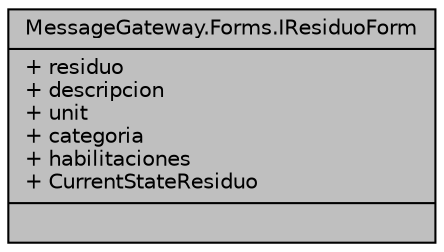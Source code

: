 digraph "MessageGateway.Forms.IResiduoForm"
{
 // INTERACTIVE_SVG=YES
 // LATEX_PDF_SIZE
  edge [fontname="Helvetica",fontsize="10",labelfontname="Helvetica",labelfontsize="10"];
  node [fontname="Helvetica",fontsize="10",shape=record];
  Node1 [label="{MessageGateway.Forms.IResiduoForm\n|+ residuo\l+ descripcion\l+ unit\l+ categoria\l+ habilitaciones\l+ CurrentStateResiduo\l|}",height=0.2,width=0.4,color="black", fillcolor="grey75", style="filled", fontcolor="black",tooltip="Interfaz que engloba los formularios que necesitan de un residuo."];
}
